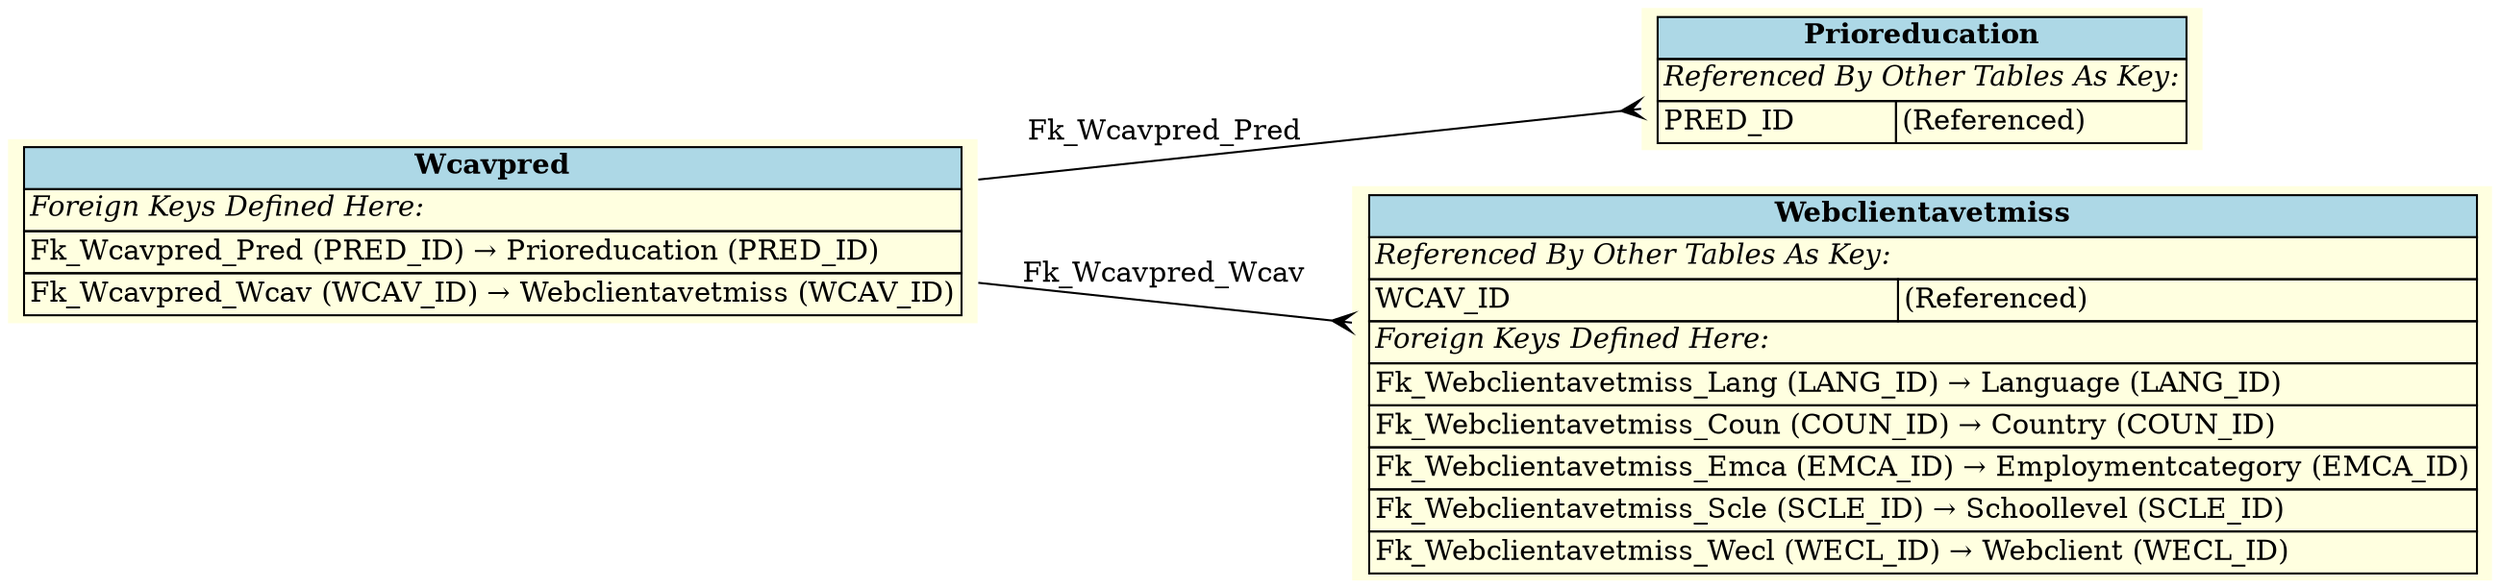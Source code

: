 digraph ERD {
  rankdir=LR;
  node [shape=plaintext, style=filled, fillcolor=lightyellow];
  edge [arrowhead=crow, arrowtail=none, dir=both, labelfontsize=10];

  "Wcavpred" [
    label=<
    <TABLE BORDER="0" CELLBORDER="1" CELLSPACING="0" BGCOLOR="lightyellow">
      <TR><TD COLSPAN="2" BGCOLOR="lightblue"><B>Wcavpred</B></TD></TR>
      <TR><TD COLSPAN="2" ALIGN="LEFT"><I>Foreign Keys Defined Here:</I></TD></TR>
      <TR><TD ALIGN="LEFT" COLSPAN="2">Fk_Wcavpred_Pred (PRED_ID) &rarr; Prioreducation (PRED_ID)</TD></TR>
      <TR><TD ALIGN="LEFT" COLSPAN="2">Fk_Wcavpred_Wcav (WCAV_ID) &rarr; Webclientavetmiss (WCAV_ID)</TD></TR>
    </TABLE>
    >
  ];

  "Prioreducation" [
    label=<
    <TABLE BORDER="0" CELLBORDER="1" CELLSPACING="0" BGCOLOR="lightyellow">
      <TR><TD COLSPAN="2" BGCOLOR="lightblue"><B>Prioreducation</B></TD></TR>
      <TR><TD COLSPAN="2" ALIGN="LEFT"><I>Referenced By Other Tables As Key:</I></TD></TR>
      <TR><TD ALIGN="LEFT">PRED_ID</TD><TD ALIGN="LEFT">(Referenced)</TD></TR>
    </TABLE>
    >
  ];

  "Webclientavetmiss" [
    label=<
    <TABLE BORDER="0" CELLBORDER="1" CELLSPACING="0" BGCOLOR="lightyellow">
      <TR><TD COLSPAN="2" BGCOLOR="lightblue"><B>Webclientavetmiss</B></TD></TR>
      <TR><TD COLSPAN="2" ALIGN="LEFT"><I>Referenced By Other Tables As Key:</I></TD></TR>
      <TR><TD ALIGN="LEFT">WCAV_ID</TD><TD ALIGN="LEFT">(Referenced)</TD></TR>
      <TR><TD COLSPAN="2" ALIGN="LEFT"><I>Foreign Keys Defined Here:</I></TD></TR>
      <TR><TD ALIGN="LEFT" COLSPAN="2">Fk_Webclientavetmiss_Lang (LANG_ID) &rarr; Language (LANG_ID)</TD></TR>
      <TR><TD ALIGN="LEFT" COLSPAN="2">Fk_Webclientavetmiss_Coun (COUN_ID) &rarr; Country (COUN_ID)</TD></TR>
      <TR><TD ALIGN="LEFT" COLSPAN="2">Fk_Webclientavetmiss_Emca (EMCA_ID) &rarr; Employmentcategory (EMCA_ID)</TD></TR>
      <TR><TD ALIGN="LEFT" COLSPAN="2">Fk_Webclientavetmiss_Scle (SCLE_ID) &rarr; Schoollevel (SCLE_ID)</TD></TR>
      <TR><TD ALIGN="LEFT" COLSPAN="2">Fk_Webclientavetmiss_Wecl (WECL_ID) &rarr; Webclient (WECL_ID)</TD></TR>
    </TABLE>
    >
  ];

  "Wcavpred" -> "Prioreducation" [label=" Fk_Wcavpred_Pred "];
  "Wcavpred" -> "Webclientavetmiss" [label=" Fk_Wcavpred_Wcav "];
}
